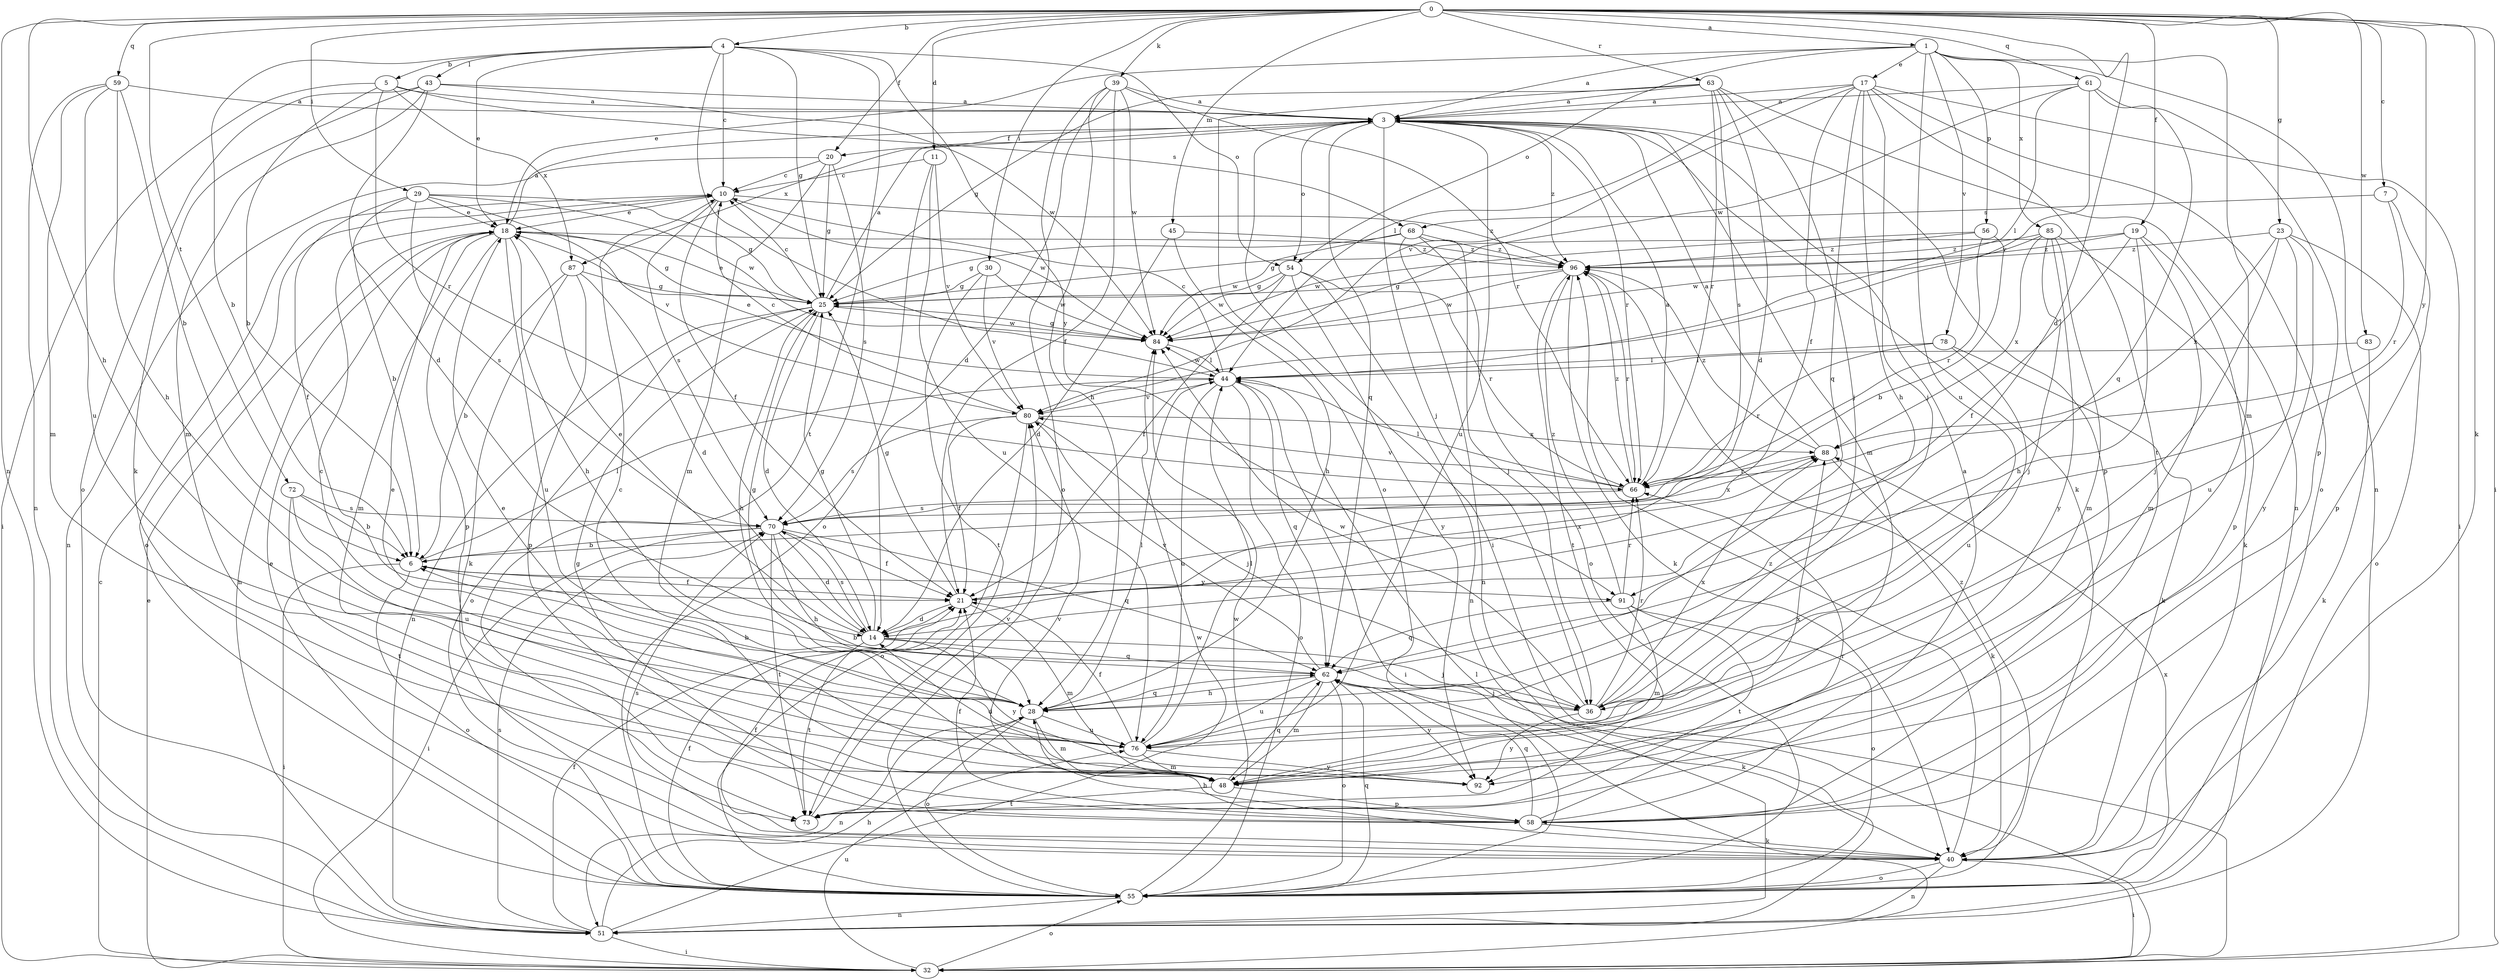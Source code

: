 strict digraph  {
0;
1;
3;
4;
5;
6;
7;
10;
11;
14;
17;
18;
19;
20;
21;
23;
25;
28;
29;
30;
32;
36;
39;
40;
43;
44;
45;
48;
51;
54;
55;
56;
58;
59;
61;
62;
63;
66;
68;
70;
72;
73;
76;
78;
80;
83;
84;
85;
87;
88;
91;
92;
96;
0 -> 1  [label=a];
0 -> 4  [label=b];
0 -> 7  [label=c];
0 -> 11  [label=d];
0 -> 14  [label=d];
0 -> 19  [label=f];
0 -> 20  [label=f];
0 -> 23  [label=g];
0 -> 28  [label=h];
0 -> 29  [label=i];
0 -> 30  [label=i];
0 -> 32  [label=i];
0 -> 39  [label=k];
0 -> 40  [label=k];
0 -> 45  [label=m];
0 -> 51  [label=n];
0 -> 59  [label=q];
0 -> 61  [label=q];
0 -> 63  [label=r];
0 -> 72  [label=t];
0 -> 83  [label=w];
0 -> 91  [label=y];
1 -> 3  [label=a];
1 -> 17  [label=e];
1 -> 18  [label=e];
1 -> 48  [label=m];
1 -> 51  [label=n];
1 -> 54  [label=o];
1 -> 56  [label=p];
1 -> 76  [label=u];
1 -> 78  [label=v];
1 -> 85  [label=x];
3 -> 20  [label=f];
3 -> 32  [label=i];
3 -> 36  [label=j];
3 -> 40  [label=k];
3 -> 48  [label=m];
3 -> 54  [label=o];
3 -> 58  [label=p];
3 -> 62  [label=q];
3 -> 66  [label=r];
3 -> 76  [label=u];
3 -> 87  [label=x];
3 -> 96  [label=z];
4 -> 5  [label=b];
4 -> 6  [label=b];
4 -> 10  [label=c];
4 -> 18  [label=e];
4 -> 25  [label=g];
4 -> 43  [label=l];
4 -> 44  [label=l];
4 -> 54  [label=o];
4 -> 73  [label=t];
4 -> 91  [label=y];
5 -> 3  [label=a];
5 -> 6  [label=b];
5 -> 32  [label=i];
5 -> 66  [label=r];
5 -> 68  [label=s];
5 -> 87  [label=x];
6 -> 21  [label=f];
6 -> 32  [label=i];
6 -> 44  [label=l];
6 -> 55  [label=o];
6 -> 91  [label=y];
7 -> 58  [label=p];
7 -> 66  [label=r];
7 -> 68  [label=s];
10 -> 18  [label=e];
10 -> 21  [label=f];
10 -> 55  [label=o];
10 -> 70  [label=s];
10 -> 84  [label=w];
10 -> 96  [label=z];
11 -> 10  [label=c];
11 -> 55  [label=o];
11 -> 76  [label=u];
11 -> 80  [label=v];
14 -> 18  [label=e];
14 -> 25  [label=g];
14 -> 36  [label=j];
14 -> 62  [label=q];
14 -> 70  [label=s];
14 -> 73  [label=t];
14 -> 92  [label=y];
17 -> 3  [label=a];
17 -> 21  [label=f];
17 -> 28  [label=h];
17 -> 32  [label=i];
17 -> 36  [label=j];
17 -> 44  [label=l];
17 -> 55  [label=o];
17 -> 62  [label=q];
17 -> 73  [label=t];
17 -> 80  [label=v];
18 -> 3  [label=a];
18 -> 25  [label=g];
18 -> 28  [label=h];
18 -> 48  [label=m];
18 -> 51  [label=n];
18 -> 58  [label=p];
18 -> 76  [label=u];
18 -> 96  [label=z];
19 -> 21  [label=f];
19 -> 25  [label=g];
19 -> 28  [label=h];
19 -> 48  [label=m];
19 -> 58  [label=p];
19 -> 96  [label=z];
20 -> 10  [label=c];
20 -> 25  [label=g];
20 -> 48  [label=m];
20 -> 51  [label=n];
20 -> 70  [label=s];
21 -> 14  [label=d];
21 -> 25  [label=g];
21 -> 48  [label=m];
21 -> 88  [label=x];
23 -> 36  [label=j];
23 -> 55  [label=o];
23 -> 76  [label=u];
23 -> 88  [label=x];
23 -> 92  [label=y];
23 -> 96  [label=z];
25 -> 3  [label=a];
25 -> 10  [label=c];
25 -> 14  [label=d];
25 -> 18  [label=e];
25 -> 28  [label=h];
25 -> 51  [label=n];
25 -> 55  [label=o];
25 -> 84  [label=w];
28 -> 6  [label=b];
28 -> 44  [label=l];
28 -> 48  [label=m];
28 -> 51  [label=n];
28 -> 55  [label=o];
28 -> 62  [label=q];
28 -> 76  [label=u];
29 -> 6  [label=b];
29 -> 18  [label=e];
29 -> 21  [label=f];
29 -> 25  [label=g];
29 -> 70  [label=s];
29 -> 80  [label=v];
29 -> 84  [label=w];
30 -> 25  [label=g];
30 -> 73  [label=t];
30 -> 80  [label=v];
30 -> 84  [label=w];
32 -> 10  [label=c];
32 -> 18  [label=e];
32 -> 44  [label=l];
32 -> 55  [label=o];
32 -> 76  [label=u];
36 -> 6  [label=b];
36 -> 66  [label=r];
36 -> 84  [label=w];
36 -> 88  [label=x];
36 -> 92  [label=y];
39 -> 3  [label=a];
39 -> 14  [label=d];
39 -> 21  [label=f];
39 -> 28  [label=h];
39 -> 55  [label=o];
39 -> 66  [label=r];
39 -> 84  [label=w];
40 -> 21  [label=f];
40 -> 28  [label=h];
40 -> 32  [label=i];
40 -> 51  [label=n];
40 -> 55  [label=o];
40 -> 70  [label=s];
40 -> 96  [label=z];
43 -> 3  [label=a];
43 -> 14  [label=d];
43 -> 40  [label=k];
43 -> 48  [label=m];
43 -> 55  [label=o];
43 -> 84  [label=w];
44 -> 10  [label=c];
44 -> 18  [label=e];
44 -> 32  [label=i];
44 -> 55  [label=o];
44 -> 62  [label=q];
44 -> 76  [label=u];
44 -> 80  [label=v];
44 -> 84  [label=w];
45 -> 14  [label=d];
45 -> 28  [label=h];
45 -> 96  [label=z];
48 -> 10  [label=c];
48 -> 58  [label=p];
48 -> 62  [label=q];
48 -> 73  [label=t];
48 -> 88  [label=x];
51 -> 21  [label=f];
51 -> 28  [label=h];
51 -> 32  [label=i];
51 -> 70  [label=s];
51 -> 84  [label=w];
54 -> 21  [label=f];
54 -> 25  [label=g];
54 -> 51  [label=n];
54 -> 66  [label=r];
54 -> 84  [label=w];
54 -> 92  [label=y];
55 -> 18  [label=e];
55 -> 21  [label=f];
55 -> 51  [label=n];
55 -> 62  [label=q];
55 -> 84  [label=w];
55 -> 88  [label=x];
55 -> 96  [label=z];
56 -> 6  [label=b];
56 -> 66  [label=r];
56 -> 84  [label=w];
56 -> 96  [label=z];
58 -> 3  [label=a];
58 -> 21  [label=f];
58 -> 25  [label=g];
58 -> 40  [label=k];
58 -> 62  [label=q];
58 -> 66  [label=r];
58 -> 80  [label=v];
59 -> 3  [label=a];
59 -> 6  [label=b];
59 -> 28  [label=h];
59 -> 48  [label=m];
59 -> 51  [label=n];
59 -> 76  [label=u];
61 -> 3  [label=a];
61 -> 44  [label=l];
61 -> 58  [label=p];
61 -> 62  [label=q];
61 -> 80  [label=v];
61 -> 84  [label=w];
62 -> 25  [label=g];
62 -> 28  [label=h];
62 -> 36  [label=j];
62 -> 40  [label=k];
62 -> 48  [label=m];
62 -> 55  [label=o];
62 -> 76  [label=u];
62 -> 80  [label=v];
62 -> 92  [label=y];
63 -> 3  [label=a];
63 -> 14  [label=d];
63 -> 25  [label=g];
63 -> 36  [label=j];
63 -> 51  [label=n];
63 -> 55  [label=o];
63 -> 66  [label=r];
63 -> 70  [label=s];
66 -> 3  [label=a];
66 -> 44  [label=l];
66 -> 70  [label=s];
66 -> 80  [label=v];
66 -> 96  [label=z];
68 -> 25  [label=g];
68 -> 36  [label=j];
68 -> 51  [label=n];
68 -> 55  [label=o];
68 -> 84  [label=w];
68 -> 96  [label=z];
70 -> 6  [label=b];
70 -> 14  [label=d];
70 -> 21  [label=f];
70 -> 28  [label=h];
70 -> 32  [label=i];
70 -> 62  [label=q];
70 -> 73  [label=t];
70 -> 88  [label=x];
72 -> 6  [label=b];
72 -> 70  [label=s];
72 -> 73  [label=t];
72 -> 76  [label=u];
73 -> 80  [label=v];
76 -> 10  [label=c];
76 -> 18  [label=e];
76 -> 21  [label=f];
76 -> 44  [label=l];
76 -> 48  [label=m];
76 -> 92  [label=y];
78 -> 40  [label=k];
78 -> 44  [label=l];
78 -> 66  [label=r];
78 -> 76  [label=u];
80 -> 10  [label=c];
80 -> 21  [label=f];
80 -> 36  [label=j];
80 -> 55  [label=o];
80 -> 70  [label=s];
80 -> 88  [label=x];
83 -> 40  [label=k];
83 -> 44  [label=l];
84 -> 25  [label=g];
84 -> 44  [label=l];
85 -> 36  [label=j];
85 -> 40  [label=k];
85 -> 48  [label=m];
85 -> 84  [label=w];
85 -> 88  [label=x];
85 -> 92  [label=y];
85 -> 96  [label=z];
87 -> 6  [label=b];
87 -> 14  [label=d];
87 -> 25  [label=g];
87 -> 40  [label=k];
87 -> 58  [label=p];
88 -> 3  [label=a];
88 -> 40  [label=k];
88 -> 66  [label=r];
88 -> 96  [label=z];
91 -> 48  [label=m];
91 -> 55  [label=o];
91 -> 62  [label=q];
91 -> 66  [label=r];
91 -> 73  [label=t];
91 -> 96  [label=z];
92 -> 14  [label=d];
92 -> 18  [label=e];
96 -> 25  [label=g];
96 -> 40  [label=k];
96 -> 66  [label=r];
96 -> 73  [label=t];
96 -> 84  [label=w];
}
